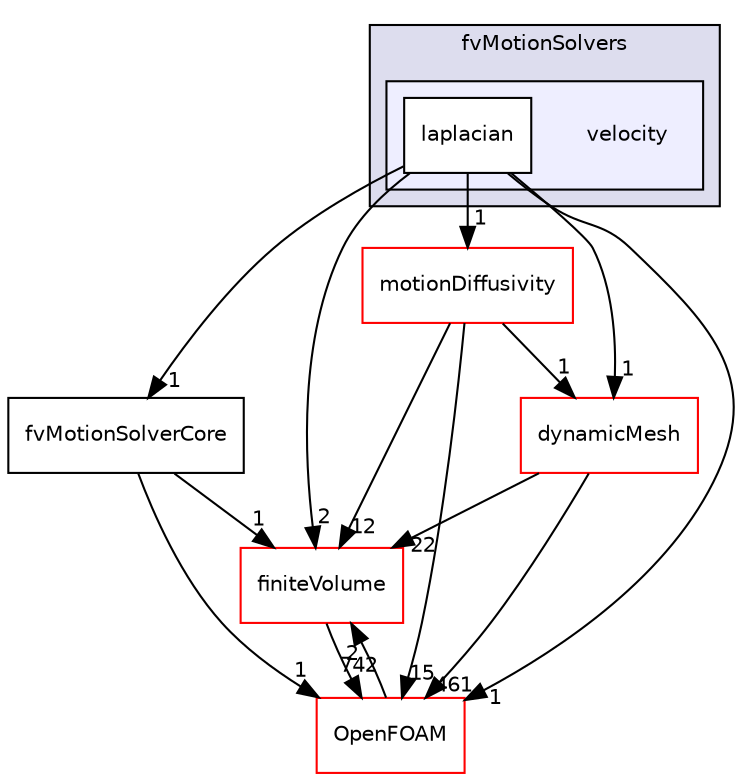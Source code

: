 digraph "src/fvMotionSolver/fvMotionSolvers/velocity" {
  bgcolor=transparent;
  compound=true
  node [ fontsize="10", fontname="Helvetica"];
  edge [ labelfontsize="10", labelfontname="Helvetica"];
  subgraph clusterdir_a38e3b643eae30d7add43af99171ff5d {
    graph [ bgcolor="#ddddee", pencolor="black", label="fvMotionSolvers" fontname="Helvetica", fontsize="10", URL="dir_a38e3b643eae30d7add43af99171ff5d.html"]
  subgraph clusterdir_6fe3f7cfc1ee8390f6d9a1e7340f1b23 {
    graph [ bgcolor="#eeeeff", pencolor="black", label="" URL="dir_6fe3f7cfc1ee8390f6d9a1e7340f1b23.html"];
    dir_6fe3f7cfc1ee8390f6d9a1e7340f1b23 [shape=plaintext label="velocity"];
    dir_7b239cb6d17bd90643292a0a12c4978a [shape=box label="laplacian" color="black" fillcolor="white" style="filled" URL="dir_7b239cb6d17bd90643292a0a12c4978a.html"];
  }
  }
  dir_9bd15774b555cf7259a6fa18f99fe99b [shape=box label="finiteVolume" color="red" URL="dir_9bd15774b555cf7259a6fa18f99fe99b.html"];
  dir_63742796c427c97a292c80f7db71da36 [shape=box label="dynamicMesh" color="red" URL="dir_63742796c427c97a292c80f7db71da36.html"];
  dir_7b20f18e0d7766bc859203c857d7b1a8 [shape=box label="fvMotionSolverCore" URL="dir_7b20f18e0d7766bc859203c857d7b1a8.html"];
  dir_c5473ff19b20e6ec4dfe5c310b3778a8 [shape=box label="OpenFOAM" color="red" URL="dir_c5473ff19b20e6ec4dfe5c310b3778a8.html"];
  dir_8ab94aa558c9b87721da8bbf3fb9229e [shape=box label="motionDiffusivity" color="red" URL="dir_8ab94aa558c9b87721da8bbf3fb9229e.html"];
  dir_9bd15774b555cf7259a6fa18f99fe99b->dir_c5473ff19b20e6ec4dfe5c310b3778a8 [headlabel="742", labeldistance=1.5 headhref="dir_000894_001892.html"];
  dir_63742796c427c97a292c80f7db71da36->dir_9bd15774b555cf7259a6fa18f99fe99b [headlabel="22", labeldistance=1.5 headhref="dir_000802_000894.html"];
  dir_63742796c427c97a292c80f7db71da36->dir_c5473ff19b20e6ec4dfe5c310b3778a8 [headlabel="461", labeldistance=1.5 headhref="dir_000802_001892.html"];
  dir_7b20f18e0d7766bc859203c857d7b1a8->dir_9bd15774b555cf7259a6fa18f99fe99b [headlabel="1", labeldistance=1.5 headhref="dir_001281_000894.html"];
  dir_7b20f18e0d7766bc859203c857d7b1a8->dir_c5473ff19b20e6ec4dfe5c310b3778a8 [headlabel="1", labeldistance=1.5 headhref="dir_001281_001892.html"];
  dir_c5473ff19b20e6ec4dfe5c310b3778a8->dir_9bd15774b555cf7259a6fa18f99fe99b [headlabel="2", labeldistance=1.5 headhref="dir_001892_000894.html"];
  dir_7b239cb6d17bd90643292a0a12c4978a->dir_9bd15774b555cf7259a6fa18f99fe99b [headlabel="2", labeldistance=1.5 headhref="dir_001283_000894.html"];
  dir_7b239cb6d17bd90643292a0a12c4978a->dir_63742796c427c97a292c80f7db71da36 [headlabel="1", labeldistance=1.5 headhref="dir_001283_000802.html"];
  dir_7b239cb6d17bd90643292a0a12c4978a->dir_7b20f18e0d7766bc859203c857d7b1a8 [headlabel="1", labeldistance=1.5 headhref="dir_001283_001281.html"];
  dir_7b239cb6d17bd90643292a0a12c4978a->dir_c5473ff19b20e6ec4dfe5c310b3778a8 [headlabel="1", labeldistance=1.5 headhref="dir_001283_001892.html"];
  dir_7b239cb6d17bd90643292a0a12c4978a->dir_8ab94aa558c9b87721da8bbf3fb9229e [headlabel="1", labeldistance=1.5 headhref="dir_001283_001288.html"];
  dir_8ab94aa558c9b87721da8bbf3fb9229e->dir_9bd15774b555cf7259a6fa18f99fe99b [headlabel="12", labeldistance=1.5 headhref="dir_001288_000894.html"];
  dir_8ab94aa558c9b87721da8bbf3fb9229e->dir_63742796c427c97a292c80f7db71da36 [headlabel="1", labeldistance=1.5 headhref="dir_001288_000802.html"];
  dir_8ab94aa558c9b87721da8bbf3fb9229e->dir_c5473ff19b20e6ec4dfe5c310b3778a8 [headlabel="15", labeldistance=1.5 headhref="dir_001288_001892.html"];
}
